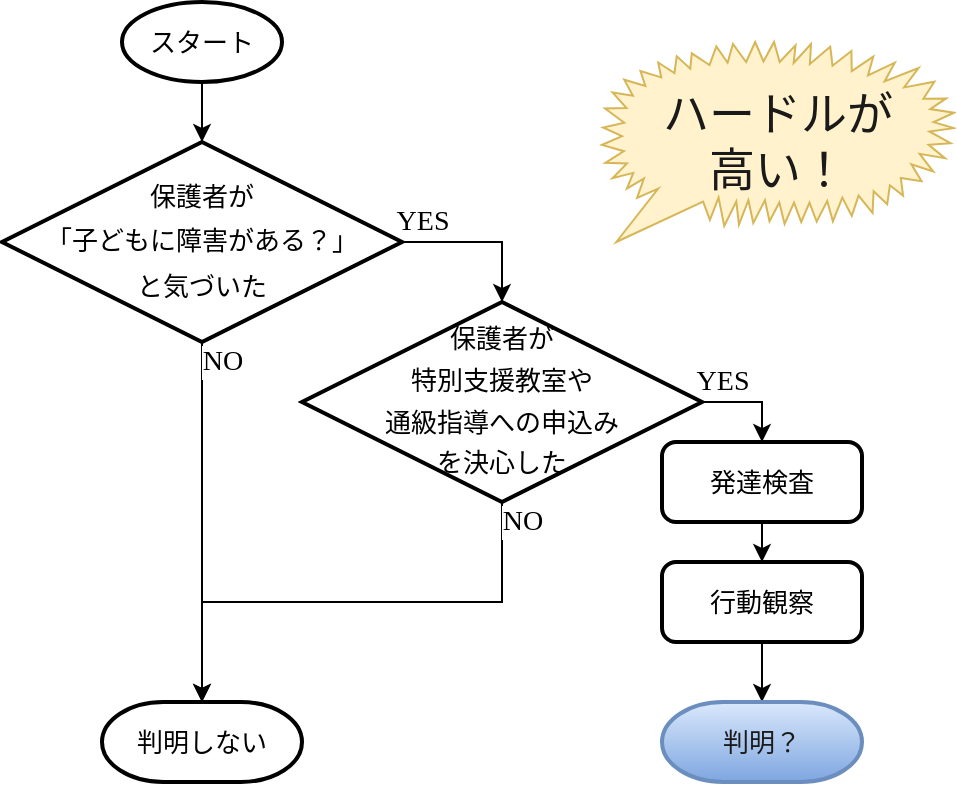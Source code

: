 <mxfile version="13.10.0" type="embed">
    <diagram id="98MlvppFi8SI1YbXKH2F" name="ページ1">
        <mxGraphModel dx="1100" dy="569" grid="1" gridSize="10" guides="1" tooltips="1" connect="1" arrows="1" fold="1" page="1" pageScale="1" pageWidth="827" pageHeight="1169" math="0" shadow="0">
            <root>
                <mxCell id="0"/>
                <mxCell id="1" parent="0"/>
                <mxCell id="5" style="edgeStyle=orthogonalEdgeStyle;rounded=0;orthogonalLoop=1;jettySize=auto;html=1;entryX=0.5;entryY=0;entryDx=0;entryDy=0;entryPerimeter=0;fontFamily=UD デジタル 教科書体 N-R;" parent="1" source="2" target="3" edge="1">
                    <mxGeometry relative="1" as="geometry"/>
                </mxCell>
                <mxCell id="2" value="スタート" style="strokeWidth=2;html=1;shape=mxgraph.flowchart.start_1;whiteSpace=wrap;fontFamily=UD デジタル 教科書体 N-R;fontSize=13;" parent="1" vertex="1">
                    <mxGeometry x="70" y="10" width="80" height="40" as="geometry"/>
                </mxCell>
                <mxCell id="7" style="edgeStyle=orthogonalEdgeStyle;rounded=0;orthogonalLoop=1;jettySize=auto;html=1;exitX=1;exitY=0.5;exitDx=0;exitDy=0;exitPerimeter=0;entryX=0.5;entryY=0;entryDx=0;entryDy=0;entryPerimeter=0;fontFamily=UD デジタル 教科書体 N-R;" parent="1" source="3" target="6" edge="1">
                    <mxGeometry relative="1" as="geometry"/>
                </mxCell>
                <mxCell id="15" value="YES" style="edgeLabel;html=1;align=center;verticalAlign=middle;resizable=0;points=[];fontSize=14;fontFamily=UD デジタル 教科書体 N-R;" parent="7" vertex="1" connectable="0">
                    <mxGeometry x="0.125" y="2" relative="1" as="geometry">
                        <mxPoint x="-35" y="-8" as="offset"/>
                    </mxGeometry>
                </mxCell>
                <mxCell id="16" value="YES" style="edgeLabel;html=1;align=center;verticalAlign=middle;resizable=0;points=[];fontSize=14;fontFamily=UD デジタル 教科書体 N-R;" parent="7" vertex="1" connectable="0">
                    <mxGeometry x="0.125" y="2" relative="1" as="geometry">
                        <mxPoint x="115" y="72" as="offset"/>
                    </mxGeometry>
                </mxCell>
                <mxCell id="17" style="edgeStyle=orthogonalEdgeStyle;rounded=0;orthogonalLoop=1;jettySize=auto;html=1;exitX=0.5;exitY=1;exitDx=0;exitDy=0;exitPerimeter=0;entryX=0.5;entryY=0;entryDx=0;entryDy=0;fontSize=14;entryPerimeter=0;fontFamily=UD デジタル 教科書体 N-R;" parent="1" source="3" target="22" edge="1">
                    <mxGeometry relative="1" as="geometry">
                        <mxPoint x="110" y="430" as="targetPoint"/>
                    </mxGeometry>
                </mxCell>
                <mxCell id="27" value="NO" style="edgeLabel;html=1;align=center;verticalAlign=middle;resizable=0;points=[];fontSize=14;fontFamily=UD デジタル 教科書体 N-R;" parent="17" vertex="1" connectable="0">
                    <mxGeometry x="-0.633" y="1" relative="1" as="geometry">
                        <mxPoint x="9" y="-23" as="offset"/>
                    </mxGeometry>
                </mxCell>
                <mxCell id="3" value="&lt;p style=&quot;line-height: 170% ; font-size: 13px&quot;&gt;保護者が&lt;br style=&quot;font-size: 13px&quot;&gt;「子どもに障害がある？」&lt;br style=&quot;font-size: 13px&quot;&gt;と気づいた&lt;/p&gt;" style="strokeWidth=2;html=1;shape=mxgraph.flowchart.decision;whiteSpace=wrap;spacing=2;spacingBottom=0;fontFamily=UD デジタル 教科書体 N-R;fontSize=13;" parent="1" vertex="1">
                    <mxGeometry x="10" y="80" width="200" height="100" as="geometry"/>
                </mxCell>
                <mxCell id="11" style="edgeStyle=orthogonalEdgeStyle;rounded=0;orthogonalLoop=1;jettySize=auto;html=1;exitX=1;exitY=0.5;exitDx=0;exitDy=0;exitPerimeter=0;entryX=0.5;entryY=0;entryDx=0;entryDy=0;fontFamily=UD デジタル 教科書体 N-R;" parent="1" source="6" target="9" edge="1">
                    <mxGeometry relative="1" as="geometry"/>
                </mxCell>
                <mxCell id="18" style="edgeStyle=orthogonalEdgeStyle;rounded=0;orthogonalLoop=1;jettySize=auto;html=1;exitX=0.5;exitY=1;exitDx=0;exitDy=0;exitPerimeter=0;entryX=0.5;entryY=0;entryDx=0;entryDy=0;fontSize=14;entryPerimeter=0;fontFamily=UD デジタル 教科書体 N-R;" parent="1" source="6" target="22" edge="1">
                    <mxGeometry relative="1" as="geometry">
                        <mxPoint x="110" y="430" as="targetPoint"/>
                        <Array as="points">
                            <mxPoint x="260" y="310"/>
                            <mxPoint x="110" y="310"/>
                        </Array>
                    </mxGeometry>
                </mxCell>
                <mxCell id="28" value="NO" style="edgeLabel;html=1;align=center;verticalAlign=middle;resizable=0;points=[];fontSize=14;fontFamily=UD デジタル 教科書体 N-R;" parent="18" vertex="1" connectable="0">
                    <mxGeometry x="-0.912" y="1" relative="1" as="geometry">
                        <mxPoint x="9" y="-1" as="offset"/>
                    </mxGeometry>
                </mxCell>
                <mxCell id="6" value="&lt;p style=&quot;line-height: 160%; font-size: 13px;&quot;&gt;保護者が&lt;br style=&quot;font-size: 13px;&quot;&gt;特別支援教室や&lt;br style=&quot;font-size: 13px;&quot;&gt;通級指導への申込み&lt;br style=&quot;font-size: 13px;&quot;&gt;を決心した&lt;/p&gt;" style="strokeWidth=2;html=1;shape=mxgraph.flowchart.decision;whiteSpace=wrap;fontFamily=UD デジタル 教科書体 N-R;fontSize=13;" parent="1" vertex="1">
                    <mxGeometry x="160" y="160" width="200" height="100" as="geometry"/>
                </mxCell>
                <mxCell id="12" style="edgeStyle=orthogonalEdgeStyle;rounded=0;orthogonalLoop=1;jettySize=auto;html=1;exitX=0.5;exitY=1;exitDx=0;exitDy=0;fontFamily=UD デジタル 教科書体 N-R;" parent="1" source="9" target="10" edge="1">
                    <mxGeometry relative="1" as="geometry"/>
                </mxCell>
                <mxCell id="9" value="発達検査" style="rounded=1;whiteSpace=wrap;html=1;absoluteArcSize=1;arcSize=14;strokeWidth=2;fontFamily=UD デジタル 教科書体 N-R;fontSize=13;" parent="1" vertex="1">
                    <mxGeometry x="340" y="230" width="100" height="40" as="geometry"/>
                </mxCell>
                <mxCell id="21" style="edgeStyle=orthogonalEdgeStyle;rounded=0;orthogonalLoop=1;jettySize=auto;html=1;exitX=0.5;exitY=1;exitDx=0;exitDy=0;fontSize=14;fontFamily=UD デジタル 教科書体 N-R;" parent="1" source="10" target="23" edge="1">
                    <mxGeometry relative="1" as="geometry">
                        <mxPoint x="390" y="430" as="targetPoint"/>
                    </mxGeometry>
                </mxCell>
                <mxCell id="10" value="行動観察" style="rounded=1;whiteSpace=wrap;html=1;absoluteArcSize=1;arcSize=14;strokeWidth=2;fontFamily=UD デジタル 教科書体 N-R;fontSize=13;" parent="1" vertex="1">
                    <mxGeometry x="340" y="290" width="100" height="40" as="geometry"/>
                </mxCell>
                <mxCell id="22" value="判明しない" style="strokeWidth=2;html=1;shape=mxgraph.flowchart.terminator;whiteSpace=wrap;fontSize=13;fontFamily=UD デジタル 教科書体 N-R;" parent="1" vertex="1">
                    <mxGeometry x="60" y="360" width="100" height="40" as="geometry"/>
                </mxCell>
                <mxCell id="23" value="判明？" style="strokeWidth=2;html=1;shape=mxgraph.flowchart.terminator;whiteSpace=wrap;fontSize=13;fillColor=#dae8fc;strokeColor=#6c8ebf;gradientColor=#7ea6e0;fontColor=#1A1A1A;fontFamily=UD デジタル 教科書体 N-R;" parent="1" vertex="1">
                    <mxGeometry x="340" y="360" width="100" height="40" as="geometry"/>
                </mxCell>
                <mxCell id="29" value="ハードルが&lt;br style=&quot;font-size: 23px;&quot;&gt;高い！" style="whiteSpace=wrap;html=1;shape=mxgraph.basic.loud_callout;fillColor=#fff2cc;strokeColor=#d6b656;fontSize=23;fontColor=#1A1A1A;fontFamily=UD デジタル 教科書体 N-R;" vertex="1" parent="1">
                    <mxGeometry x="310" y="30" width="176" height="100" as="geometry"/>
                </mxCell>
            </root>
        </mxGraphModel>
    </diagram>
</mxfile>